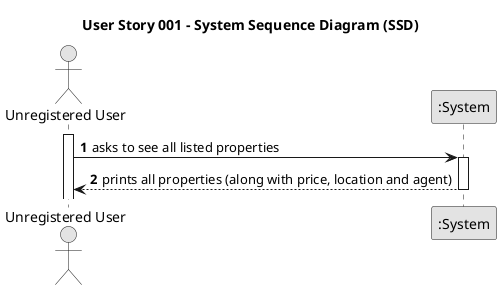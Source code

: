 @startuml
skinparam monochrome true
skinparam packageStyle rectangle
skinparam shadowing false

title User Story 001 - System Sequence Diagram (SSD)

autonumber

actor "Unregistered User" as User
participant ":System" as System

activate User

    User -> System : asks to see all listed properties
    activate System

        System --> User : prints all properties (along with price, location and agent)
    deactivate System



@enduml